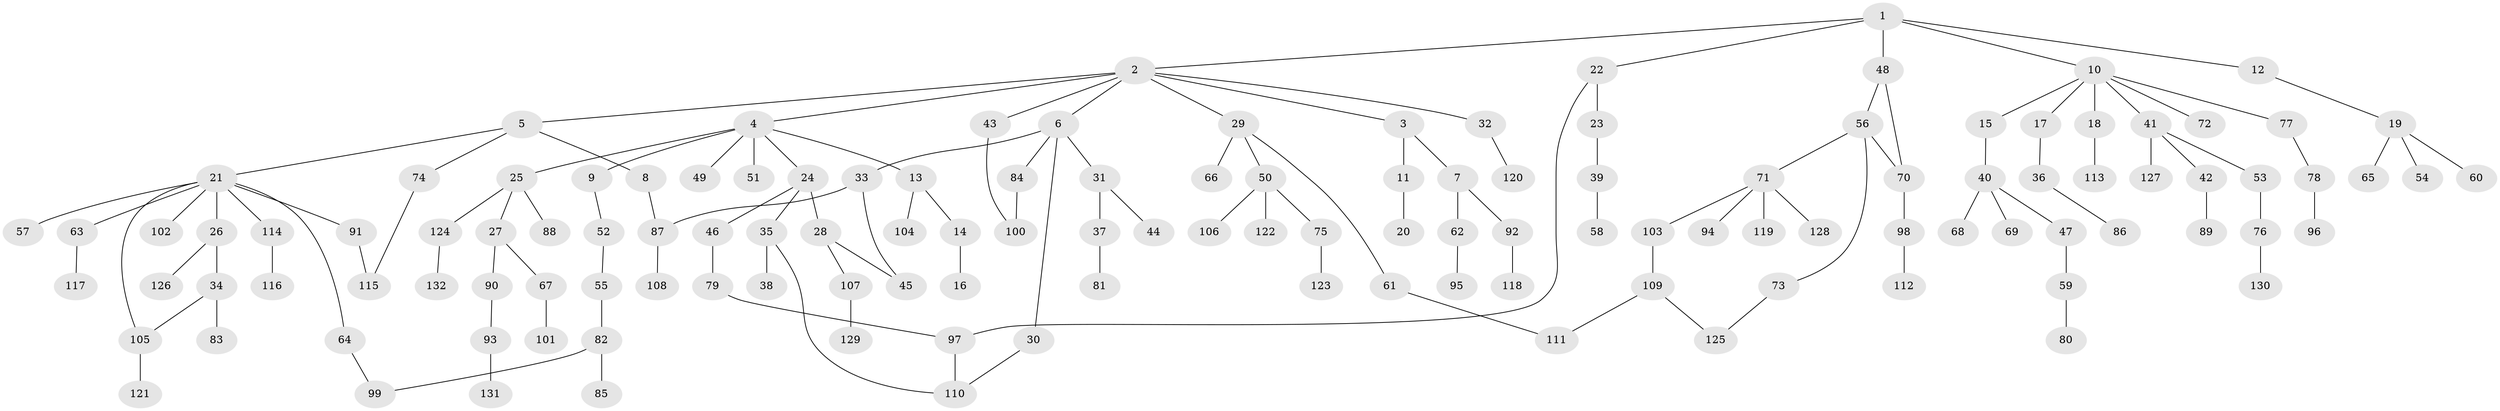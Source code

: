 // coarse degree distribution, {5: 0.0375, 8: 0.025, 3: 0.2, 6: 0.025, 4: 0.0375, 2: 0.3125, 1: 0.3625}
// Generated by graph-tools (version 1.1) at 2025/48/03/04/25 22:48:54]
// undirected, 132 vertices, 143 edges
graph export_dot {
  node [color=gray90,style=filled];
  1;
  2;
  3;
  4;
  5;
  6;
  7;
  8;
  9;
  10;
  11;
  12;
  13;
  14;
  15;
  16;
  17;
  18;
  19;
  20;
  21;
  22;
  23;
  24;
  25;
  26;
  27;
  28;
  29;
  30;
  31;
  32;
  33;
  34;
  35;
  36;
  37;
  38;
  39;
  40;
  41;
  42;
  43;
  44;
  45;
  46;
  47;
  48;
  49;
  50;
  51;
  52;
  53;
  54;
  55;
  56;
  57;
  58;
  59;
  60;
  61;
  62;
  63;
  64;
  65;
  66;
  67;
  68;
  69;
  70;
  71;
  72;
  73;
  74;
  75;
  76;
  77;
  78;
  79;
  80;
  81;
  82;
  83;
  84;
  85;
  86;
  87;
  88;
  89;
  90;
  91;
  92;
  93;
  94;
  95;
  96;
  97;
  98;
  99;
  100;
  101;
  102;
  103;
  104;
  105;
  106;
  107;
  108;
  109;
  110;
  111;
  112;
  113;
  114;
  115;
  116;
  117;
  118;
  119;
  120;
  121;
  122;
  123;
  124;
  125;
  126;
  127;
  128;
  129;
  130;
  131;
  132;
  1 -- 2;
  1 -- 10;
  1 -- 12;
  1 -- 22;
  1 -- 48;
  2 -- 3;
  2 -- 4;
  2 -- 5;
  2 -- 6;
  2 -- 29;
  2 -- 32;
  2 -- 43;
  3 -- 7;
  3 -- 11;
  4 -- 9;
  4 -- 13;
  4 -- 24;
  4 -- 25;
  4 -- 49;
  4 -- 51;
  5 -- 8;
  5 -- 21;
  5 -- 74;
  6 -- 30;
  6 -- 31;
  6 -- 33;
  6 -- 84;
  7 -- 62;
  7 -- 92;
  8 -- 87;
  9 -- 52;
  10 -- 15;
  10 -- 17;
  10 -- 18;
  10 -- 41;
  10 -- 72;
  10 -- 77;
  11 -- 20;
  12 -- 19;
  13 -- 14;
  13 -- 104;
  14 -- 16;
  15 -- 40;
  17 -- 36;
  18 -- 113;
  19 -- 54;
  19 -- 60;
  19 -- 65;
  21 -- 26;
  21 -- 57;
  21 -- 63;
  21 -- 64;
  21 -- 91;
  21 -- 102;
  21 -- 105;
  21 -- 114;
  22 -- 23;
  22 -- 97;
  23 -- 39;
  24 -- 28;
  24 -- 35;
  24 -- 46;
  25 -- 27;
  25 -- 88;
  25 -- 124;
  26 -- 34;
  26 -- 126;
  27 -- 67;
  27 -- 90;
  28 -- 45;
  28 -- 107;
  29 -- 50;
  29 -- 61;
  29 -- 66;
  30 -- 110;
  31 -- 37;
  31 -- 44;
  32 -- 120;
  33 -- 45;
  33 -- 87;
  34 -- 83;
  34 -- 105;
  35 -- 38;
  35 -- 110;
  36 -- 86;
  37 -- 81;
  39 -- 58;
  40 -- 47;
  40 -- 68;
  40 -- 69;
  41 -- 42;
  41 -- 53;
  41 -- 127;
  42 -- 89;
  43 -- 100;
  46 -- 79;
  47 -- 59;
  48 -- 56;
  48 -- 70;
  50 -- 75;
  50 -- 106;
  50 -- 122;
  52 -- 55;
  53 -- 76;
  55 -- 82;
  56 -- 70;
  56 -- 71;
  56 -- 73;
  59 -- 80;
  61 -- 111;
  62 -- 95;
  63 -- 117;
  64 -- 99;
  67 -- 101;
  70 -- 98;
  71 -- 94;
  71 -- 103;
  71 -- 119;
  71 -- 128;
  73 -- 125;
  74 -- 115;
  75 -- 123;
  76 -- 130;
  77 -- 78;
  78 -- 96;
  79 -- 97;
  82 -- 85;
  82 -- 99;
  84 -- 100;
  87 -- 108;
  90 -- 93;
  91 -- 115;
  92 -- 118;
  93 -- 131;
  97 -- 110;
  98 -- 112;
  103 -- 109;
  105 -- 121;
  107 -- 129;
  109 -- 111;
  109 -- 125;
  114 -- 116;
  124 -- 132;
}
